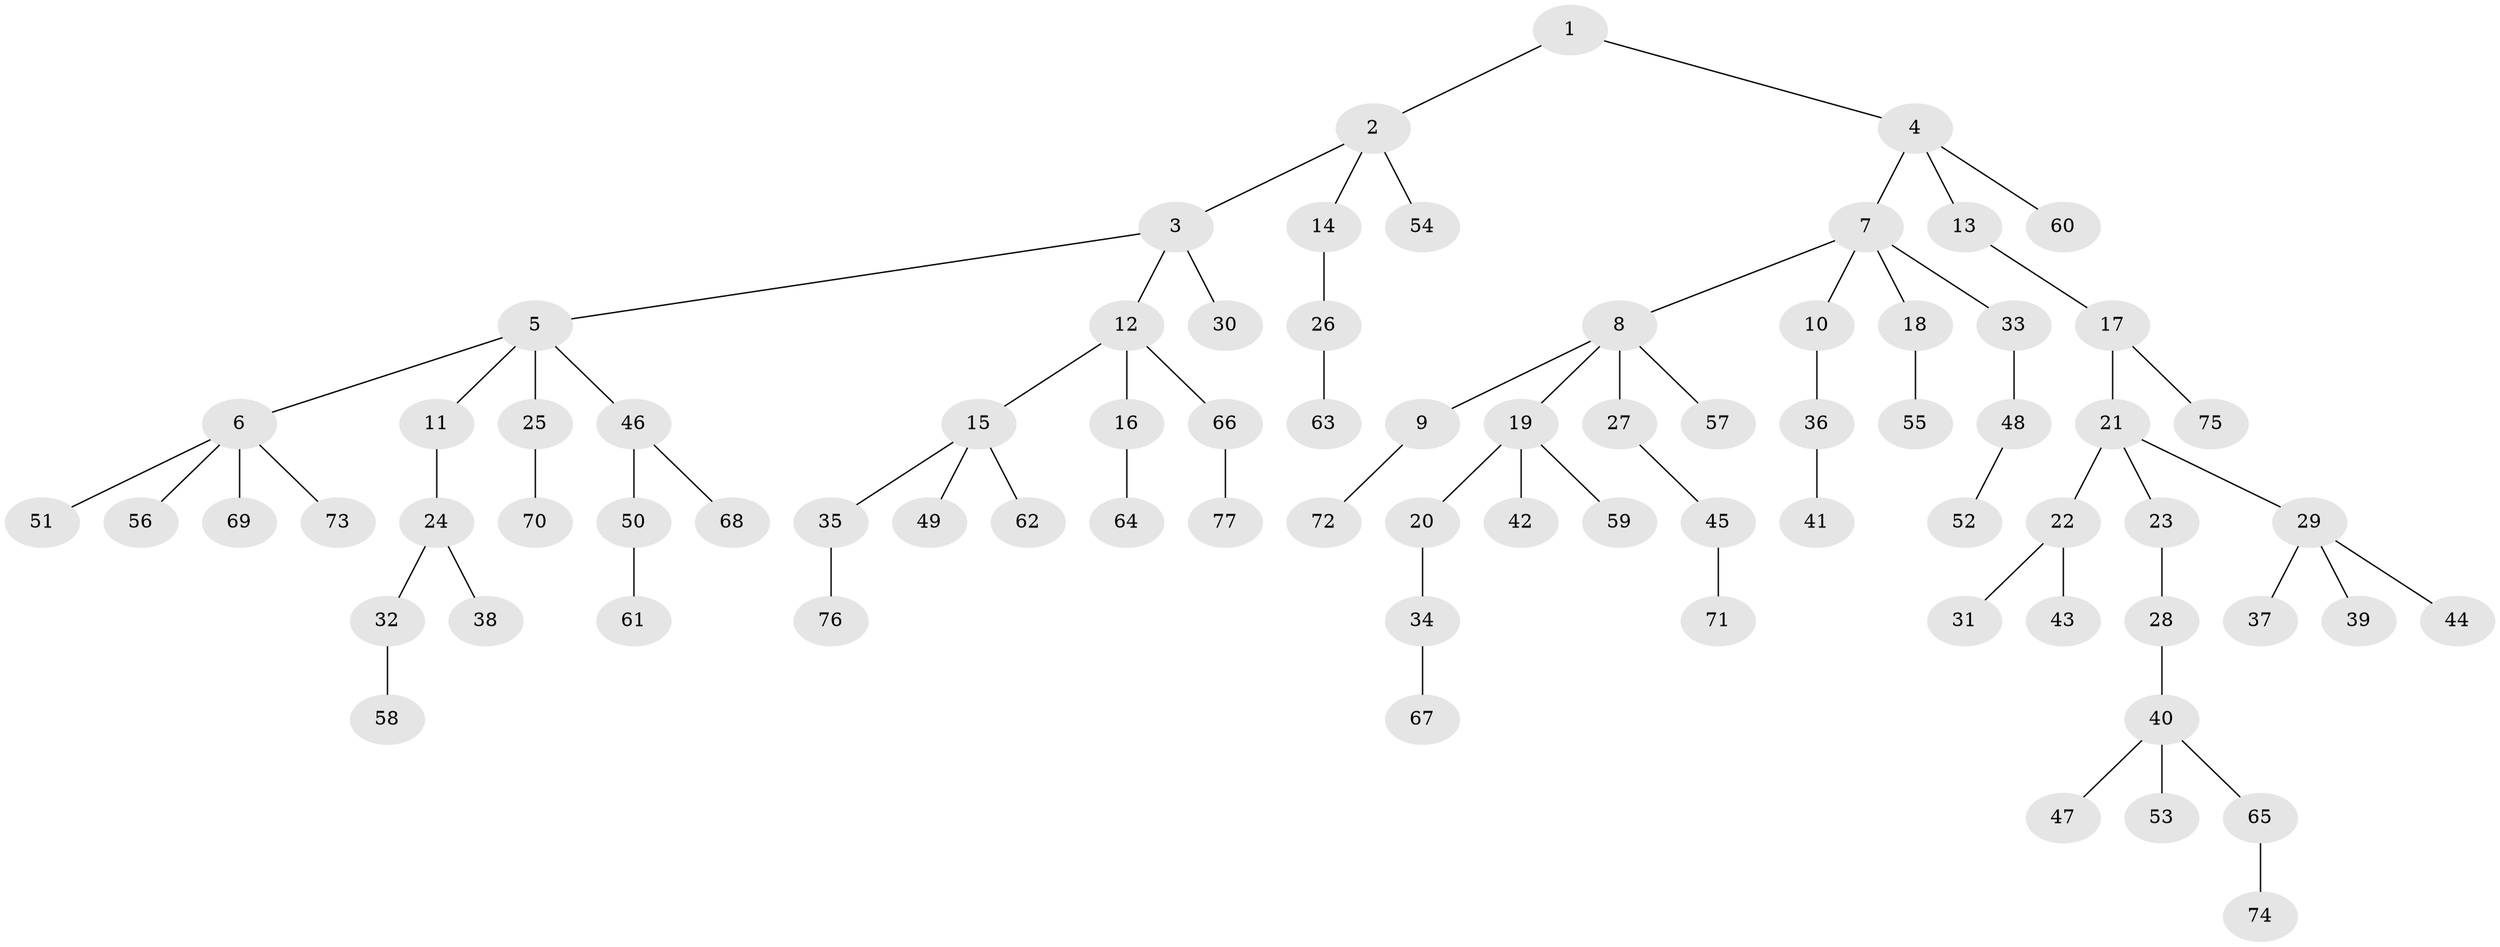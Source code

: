 // Generated by graph-tools (version 1.1) at 2025/15/03/09/25 04:15:29]
// undirected, 77 vertices, 76 edges
graph export_dot {
graph [start="1"]
  node [color=gray90,style=filled];
  1;
  2;
  3;
  4;
  5;
  6;
  7;
  8;
  9;
  10;
  11;
  12;
  13;
  14;
  15;
  16;
  17;
  18;
  19;
  20;
  21;
  22;
  23;
  24;
  25;
  26;
  27;
  28;
  29;
  30;
  31;
  32;
  33;
  34;
  35;
  36;
  37;
  38;
  39;
  40;
  41;
  42;
  43;
  44;
  45;
  46;
  47;
  48;
  49;
  50;
  51;
  52;
  53;
  54;
  55;
  56;
  57;
  58;
  59;
  60;
  61;
  62;
  63;
  64;
  65;
  66;
  67;
  68;
  69;
  70;
  71;
  72;
  73;
  74;
  75;
  76;
  77;
  1 -- 2;
  1 -- 4;
  2 -- 3;
  2 -- 14;
  2 -- 54;
  3 -- 5;
  3 -- 12;
  3 -- 30;
  4 -- 7;
  4 -- 13;
  4 -- 60;
  5 -- 6;
  5 -- 11;
  5 -- 25;
  5 -- 46;
  6 -- 51;
  6 -- 56;
  6 -- 69;
  6 -- 73;
  7 -- 8;
  7 -- 10;
  7 -- 18;
  7 -- 33;
  8 -- 9;
  8 -- 19;
  8 -- 27;
  8 -- 57;
  9 -- 72;
  10 -- 36;
  11 -- 24;
  12 -- 15;
  12 -- 16;
  12 -- 66;
  13 -- 17;
  14 -- 26;
  15 -- 35;
  15 -- 49;
  15 -- 62;
  16 -- 64;
  17 -- 21;
  17 -- 75;
  18 -- 55;
  19 -- 20;
  19 -- 42;
  19 -- 59;
  20 -- 34;
  21 -- 22;
  21 -- 23;
  21 -- 29;
  22 -- 31;
  22 -- 43;
  23 -- 28;
  24 -- 32;
  24 -- 38;
  25 -- 70;
  26 -- 63;
  27 -- 45;
  28 -- 40;
  29 -- 37;
  29 -- 39;
  29 -- 44;
  32 -- 58;
  33 -- 48;
  34 -- 67;
  35 -- 76;
  36 -- 41;
  40 -- 47;
  40 -- 53;
  40 -- 65;
  45 -- 71;
  46 -- 50;
  46 -- 68;
  48 -- 52;
  50 -- 61;
  65 -- 74;
  66 -- 77;
}
